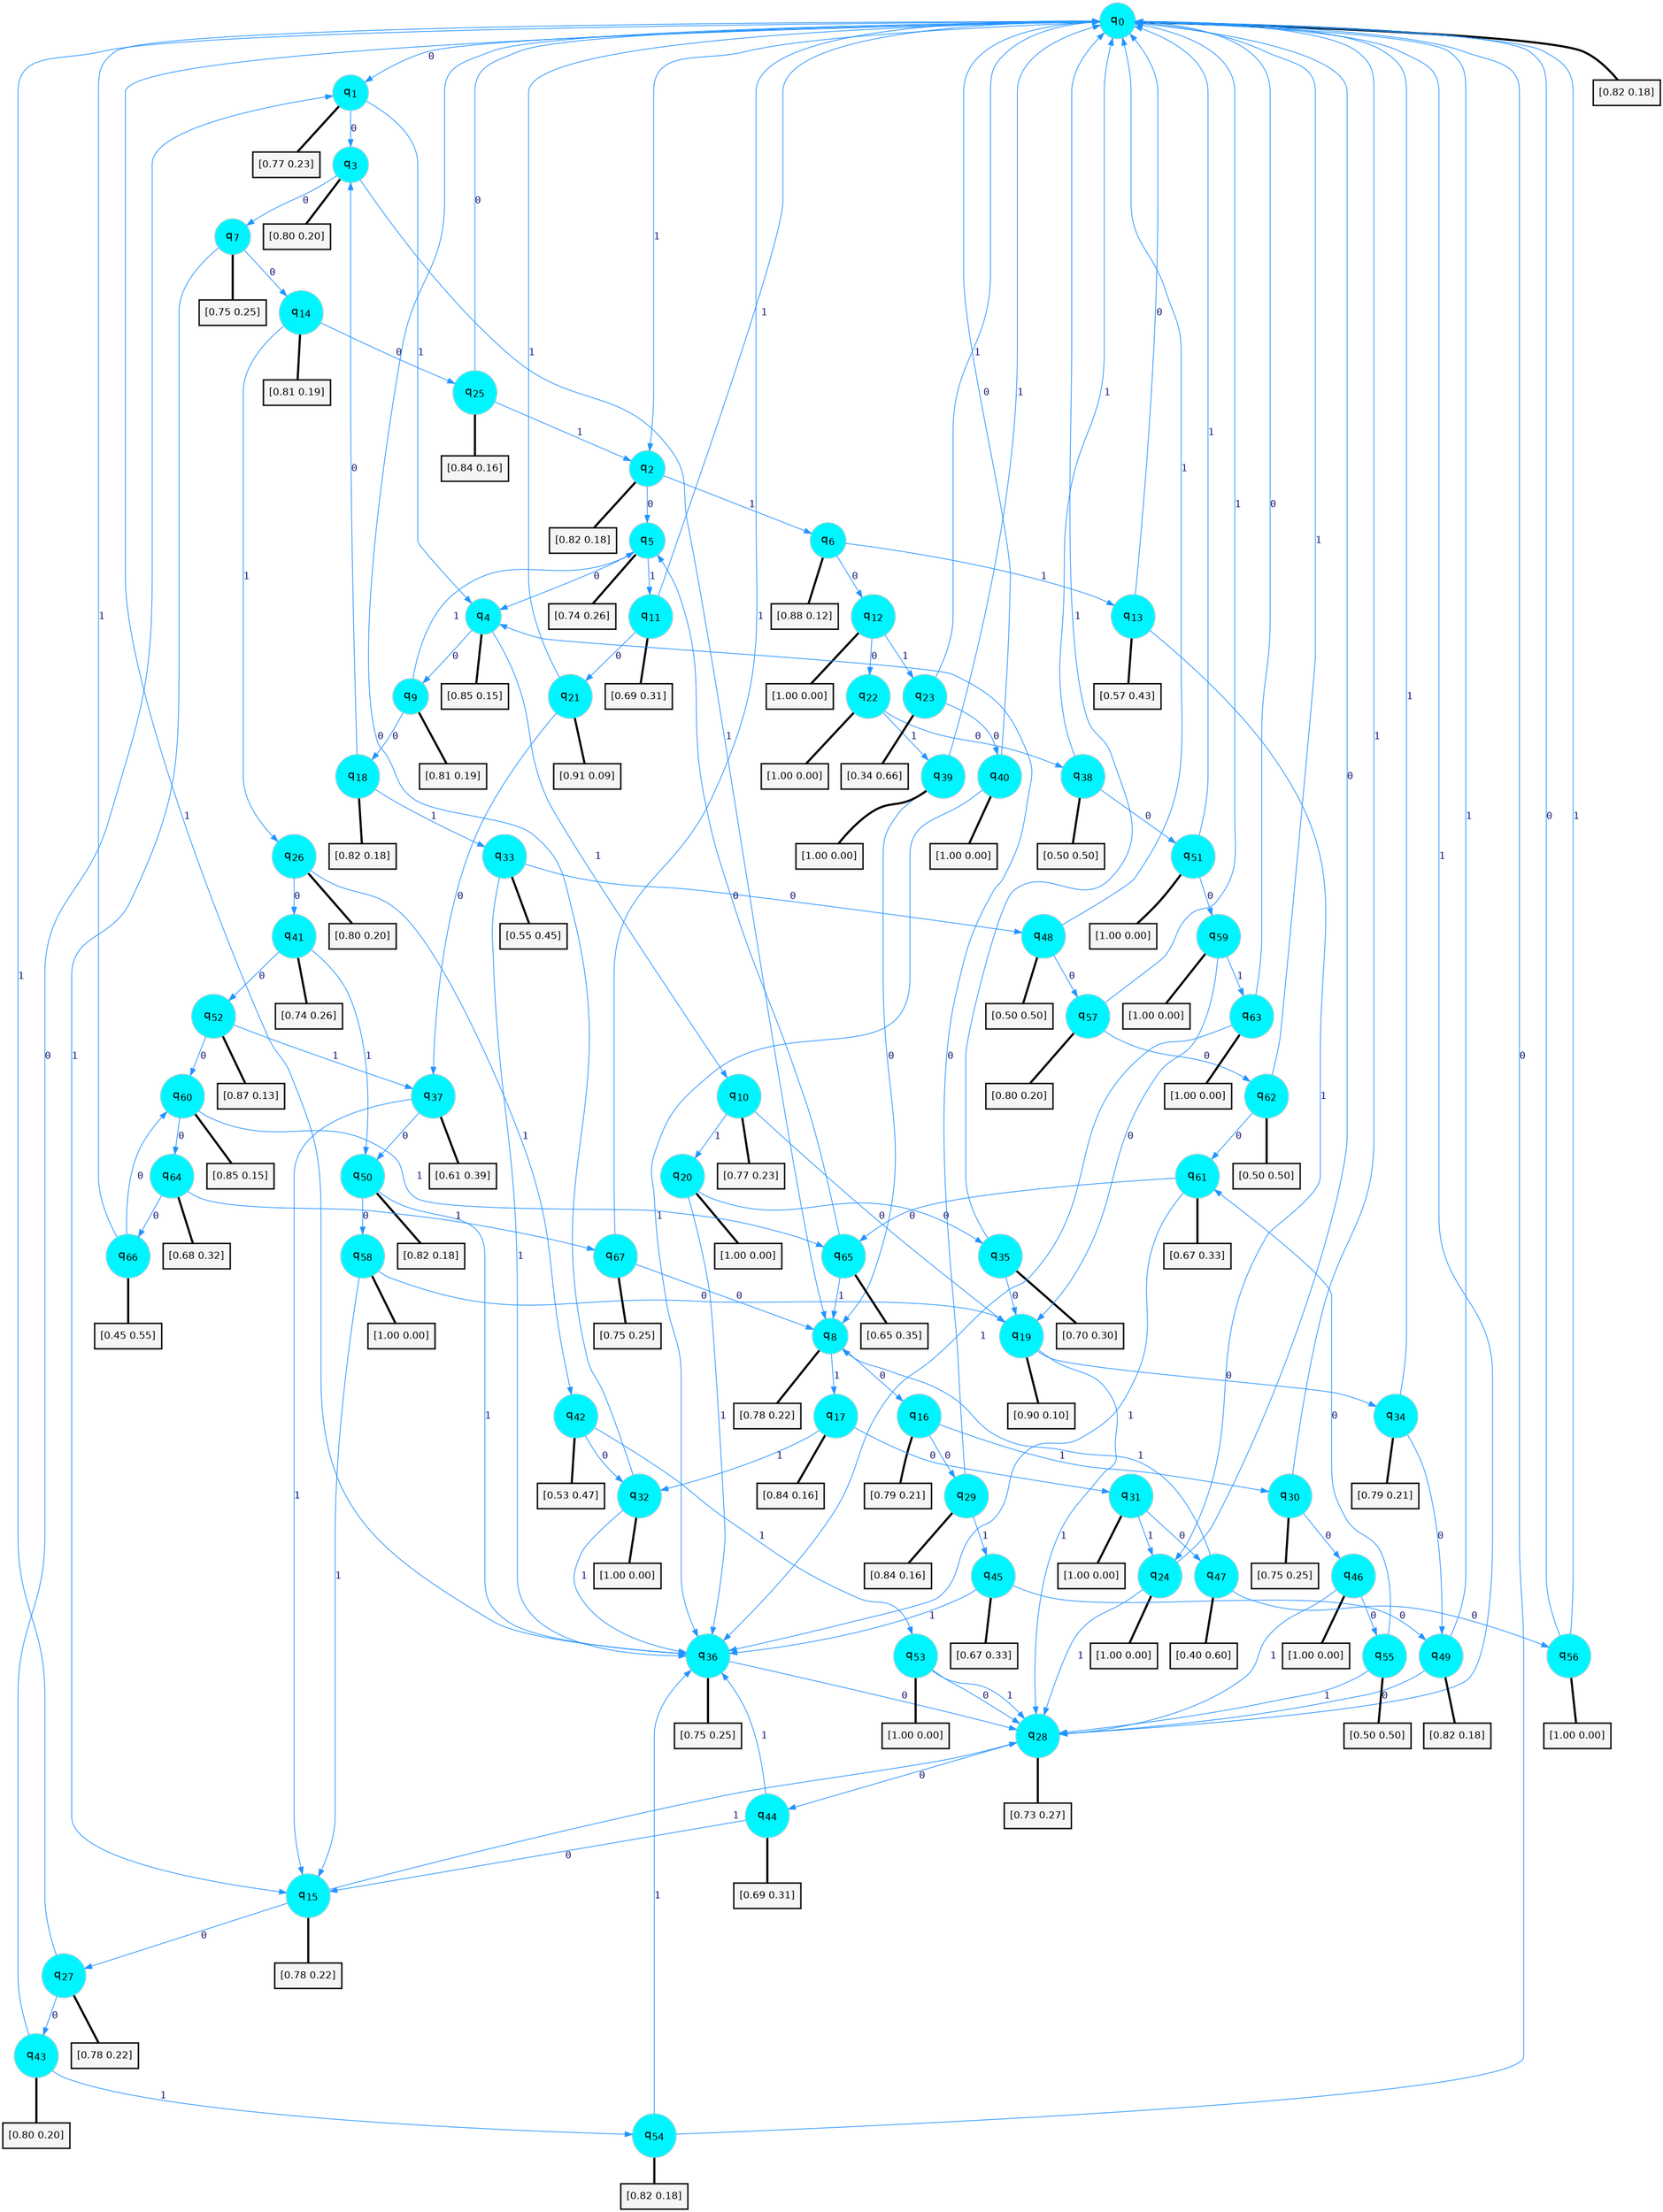 digraph G {
graph [
bgcolor=transparent, dpi=300, rankdir=TD, size="40,25"];
node [
color=gray, fillcolor=turquoise1, fontcolor=black, fontname=Helvetica, fontsize=16, fontweight=bold, shape=circle, style=filled];
edge [
arrowsize=1, color=dodgerblue1, fontcolor=midnightblue, fontname=courier, fontweight=bold, penwidth=1, style=solid, weight=20];
0[label=<q<SUB>0</SUB>>];
1[label=<q<SUB>1</SUB>>];
2[label=<q<SUB>2</SUB>>];
3[label=<q<SUB>3</SUB>>];
4[label=<q<SUB>4</SUB>>];
5[label=<q<SUB>5</SUB>>];
6[label=<q<SUB>6</SUB>>];
7[label=<q<SUB>7</SUB>>];
8[label=<q<SUB>8</SUB>>];
9[label=<q<SUB>9</SUB>>];
10[label=<q<SUB>10</SUB>>];
11[label=<q<SUB>11</SUB>>];
12[label=<q<SUB>12</SUB>>];
13[label=<q<SUB>13</SUB>>];
14[label=<q<SUB>14</SUB>>];
15[label=<q<SUB>15</SUB>>];
16[label=<q<SUB>16</SUB>>];
17[label=<q<SUB>17</SUB>>];
18[label=<q<SUB>18</SUB>>];
19[label=<q<SUB>19</SUB>>];
20[label=<q<SUB>20</SUB>>];
21[label=<q<SUB>21</SUB>>];
22[label=<q<SUB>22</SUB>>];
23[label=<q<SUB>23</SUB>>];
24[label=<q<SUB>24</SUB>>];
25[label=<q<SUB>25</SUB>>];
26[label=<q<SUB>26</SUB>>];
27[label=<q<SUB>27</SUB>>];
28[label=<q<SUB>28</SUB>>];
29[label=<q<SUB>29</SUB>>];
30[label=<q<SUB>30</SUB>>];
31[label=<q<SUB>31</SUB>>];
32[label=<q<SUB>32</SUB>>];
33[label=<q<SUB>33</SUB>>];
34[label=<q<SUB>34</SUB>>];
35[label=<q<SUB>35</SUB>>];
36[label=<q<SUB>36</SUB>>];
37[label=<q<SUB>37</SUB>>];
38[label=<q<SUB>38</SUB>>];
39[label=<q<SUB>39</SUB>>];
40[label=<q<SUB>40</SUB>>];
41[label=<q<SUB>41</SUB>>];
42[label=<q<SUB>42</SUB>>];
43[label=<q<SUB>43</SUB>>];
44[label=<q<SUB>44</SUB>>];
45[label=<q<SUB>45</SUB>>];
46[label=<q<SUB>46</SUB>>];
47[label=<q<SUB>47</SUB>>];
48[label=<q<SUB>48</SUB>>];
49[label=<q<SUB>49</SUB>>];
50[label=<q<SUB>50</SUB>>];
51[label=<q<SUB>51</SUB>>];
52[label=<q<SUB>52</SUB>>];
53[label=<q<SUB>53</SUB>>];
54[label=<q<SUB>54</SUB>>];
55[label=<q<SUB>55</SUB>>];
56[label=<q<SUB>56</SUB>>];
57[label=<q<SUB>57</SUB>>];
58[label=<q<SUB>58</SUB>>];
59[label=<q<SUB>59</SUB>>];
60[label=<q<SUB>60</SUB>>];
61[label=<q<SUB>61</SUB>>];
62[label=<q<SUB>62</SUB>>];
63[label=<q<SUB>63</SUB>>];
64[label=<q<SUB>64</SUB>>];
65[label=<q<SUB>65</SUB>>];
66[label=<q<SUB>66</SUB>>];
67[label=<q<SUB>67</SUB>>];
68[label="[0.82 0.18]", shape=box,fontcolor=black, fontname=Helvetica, fontsize=14, penwidth=2, fillcolor=whitesmoke,color=black];
69[label="[0.77 0.23]", shape=box,fontcolor=black, fontname=Helvetica, fontsize=14, penwidth=2, fillcolor=whitesmoke,color=black];
70[label="[0.82 0.18]", shape=box,fontcolor=black, fontname=Helvetica, fontsize=14, penwidth=2, fillcolor=whitesmoke,color=black];
71[label="[0.80 0.20]", shape=box,fontcolor=black, fontname=Helvetica, fontsize=14, penwidth=2, fillcolor=whitesmoke,color=black];
72[label="[0.85 0.15]", shape=box,fontcolor=black, fontname=Helvetica, fontsize=14, penwidth=2, fillcolor=whitesmoke,color=black];
73[label="[0.74 0.26]", shape=box,fontcolor=black, fontname=Helvetica, fontsize=14, penwidth=2, fillcolor=whitesmoke,color=black];
74[label="[0.88 0.12]", shape=box,fontcolor=black, fontname=Helvetica, fontsize=14, penwidth=2, fillcolor=whitesmoke,color=black];
75[label="[0.75 0.25]", shape=box,fontcolor=black, fontname=Helvetica, fontsize=14, penwidth=2, fillcolor=whitesmoke,color=black];
76[label="[0.78 0.22]", shape=box,fontcolor=black, fontname=Helvetica, fontsize=14, penwidth=2, fillcolor=whitesmoke,color=black];
77[label="[0.81 0.19]", shape=box,fontcolor=black, fontname=Helvetica, fontsize=14, penwidth=2, fillcolor=whitesmoke,color=black];
78[label="[0.77 0.23]", shape=box,fontcolor=black, fontname=Helvetica, fontsize=14, penwidth=2, fillcolor=whitesmoke,color=black];
79[label="[0.69 0.31]", shape=box,fontcolor=black, fontname=Helvetica, fontsize=14, penwidth=2, fillcolor=whitesmoke,color=black];
80[label="[1.00 0.00]", shape=box,fontcolor=black, fontname=Helvetica, fontsize=14, penwidth=2, fillcolor=whitesmoke,color=black];
81[label="[0.57 0.43]", shape=box,fontcolor=black, fontname=Helvetica, fontsize=14, penwidth=2, fillcolor=whitesmoke,color=black];
82[label="[0.81 0.19]", shape=box,fontcolor=black, fontname=Helvetica, fontsize=14, penwidth=2, fillcolor=whitesmoke,color=black];
83[label="[0.78 0.22]", shape=box,fontcolor=black, fontname=Helvetica, fontsize=14, penwidth=2, fillcolor=whitesmoke,color=black];
84[label="[0.79 0.21]", shape=box,fontcolor=black, fontname=Helvetica, fontsize=14, penwidth=2, fillcolor=whitesmoke,color=black];
85[label="[0.84 0.16]", shape=box,fontcolor=black, fontname=Helvetica, fontsize=14, penwidth=2, fillcolor=whitesmoke,color=black];
86[label="[0.82 0.18]", shape=box,fontcolor=black, fontname=Helvetica, fontsize=14, penwidth=2, fillcolor=whitesmoke,color=black];
87[label="[0.90 0.10]", shape=box,fontcolor=black, fontname=Helvetica, fontsize=14, penwidth=2, fillcolor=whitesmoke,color=black];
88[label="[1.00 0.00]", shape=box,fontcolor=black, fontname=Helvetica, fontsize=14, penwidth=2, fillcolor=whitesmoke,color=black];
89[label="[0.91 0.09]", shape=box,fontcolor=black, fontname=Helvetica, fontsize=14, penwidth=2, fillcolor=whitesmoke,color=black];
90[label="[1.00 0.00]", shape=box,fontcolor=black, fontname=Helvetica, fontsize=14, penwidth=2, fillcolor=whitesmoke,color=black];
91[label="[0.34 0.66]", shape=box,fontcolor=black, fontname=Helvetica, fontsize=14, penwidth=2, fillcolor=whitesmoke,color=black];
92[label="[1.00 0.00]", shape=box,fontcolor=black, fontname=Helvetica, fontsize=14, penwidth=2, fillcolor=whitesmoke,color=black];
93[label="[0.84 0.16]", shape=box,fontcolor=black, fontname=Helvetica, fontsize=14, penwidth=2, fillcolor=whitesmoke,color=black];
94[label="[0.80 0.20]", shape=box,fontcolor=black, fontname=Helvetica, fontsize=14, penwidth=2, fillcolor=whitesmoke,color=black];
95[label="[0.78 0.22]", shape=box,fontcolor=black, fontname=Helvetica, fontsize=14, penwidth=2, fillcolor=whitesmoke,color=black];
96[label="[0.73 0.27]", shape=box,fontcolor=black, fontname=Helvetica, fontsize=14, penwidth=2, fillcolor=whitesmoke,color=black];
97[label="[0.84 0.16]", shape=box,fontcolor=black, fontname=Helvetica, fontsize=14, penwidth=2, fillcolor=whitesmoke,color=black];
98[label="[0.75 0.25]", shape=box,fontcolor=black, fontname=Helvetica, fontsize=14, penwidth=2, fillcolor=whitesmoke,color=black];
99[label="[1.00 0.00]", shape=box,fontcolor=black, fontname=Helvetica, fontsize=14, penwidth=2, fillcolor=whitesmoke,color=black];
100[label="[1.00 0.00]", shape=box,fontcolor=black, fontname=Helvetica, fontsize=14, penwidth=2, fillcolor=whitesmoke,color=black];
101[label="[0.55 0.45]", shape=box,fontcolor=black, fontname=Helvetica, fontsize=14, penwidth=2, fillcolor=whitesmoke,color=black];
102[label="[0.79 0.21]", shape=box,fontcolor=black, fontname=Helvetica, fontsize=14, penwidth=2, fillcolor=whitesmoke,color=black];
103[label="[0.70 0.30]", shape=box,fontcolor=black, fontname=Helvetica, fontsize=14, penwidth=2, fillcolor=whitesmoke,color=black];
104[label="[0.75 0.25]", shape=box,fontcolor=black, fontname=Helvetica, fontsize=14, penwidth=2, fillcolor=whitesmoke,color=black];
105[label="[0.61 0.39]", shape=box,fontcolor=black, fontname=Helvetica, fontsize=14, penwidth=2, fillcolor=whitesmoke,color=black];
106[label="[0.50 0.50]", shape=box,fontcolor=black, fontname=Helvetica, fontsize=14, penwidth=2, fillcolor=whitesmoke,color=black];
107[label="[1.00 0.00]", shape=box,fontcolor=black, fontname=Helvetica, fontsize=14, penwidth=2, fillcolor=whitesmoke,color=black];
108[label="[1.00 0.00]", shape=box,fontcolor=black, fontname=Helvetica, fontsize=14, penwidth=2, fillcolor=whitesmoke,color=black];
109[label="[0.74 0.26]", shape=box,fontcolor=black, fontname=Helvetica, fontsize=14, penwidth=2, fillcolor=whitesmoke,color=black];
110[label="[0.53 0.47]", shape=box,fontcolor=black, fontname=Helvetica, fontsize=14, penwidth=2, fillcolor=whitesmoke,color=black];
111[label="[0.80 0.20]", shape=box,fontcolor=black, fontname=Helvetica, fontsize=14, penwidth=2, fillcolor=whitesmoke,color=black];
112[label="[0.69 0.31]", shape=box,fontcolor=black, fontname=Helvetica, fontsize=14, penwidth=2, fillcolor=whitesmoke,color=black];
113[label="[0.67 0.33]", shape=box,fontcolor=black, fontname=Helvetica, fontsize=14, penwidth=2, fillcolor=whitesmoke,color=black];
114[label="[1.00 0.00]", shape=box,fontcolor=black, fontname=Helvetica, fontsize=14, penwidth=2, fillcolor=whitesmoke,color=black];
115[label="[0.40 0.60]", shape=box,fontcolor=black, fontname=Helvetica, fontsize=14, penwidth=2, fillcolor=whitesmoke,color=black];
116[label="[0.50 0.50]", shape=box,fontcolor=black, fontname=Helvetica, fontsize=14, penwidth=2, fillcolor=whitesmoke,color=black];
117[label="[0.82 0.18]", shape=box,fontcolor=black, fontname=Helvetica, fontsize=14, penwidth=2, fillcolor=whitesmoke,color=black];
118[label="[0.82 0.18]", shape=box,fontcolor=black, fontname=Helvetica, fontsize=14, penwidth=2, fillcolor=whitesmoke,color=black];
119[label="[1.00 0.00]", shape=box,fontcolor=black, fontname=Helvetica, fontsize=14, penwidth=2, fillcolor=whitesmoke,color=black];
120[label="[0.87 0.13]", shape=box,fontcolor=black, fontname=Helvetica, fontsize=14, penwidth=2, fillcolor=whitesmoke,color=black];
121[label="[1.00 0.00]", shape=box,fontcolor=black, fontname=Helvetica, fontsize=14, penwidth=2, fillcolor=whitesmoke,color=black];
122[label="[0.82 0.18]", shape=box,fontcolor=black, fontname=Helvetica, fontsize=14, penwidth=2, fillcolor=whitesmoke,color=black];
123[label="[0.50 0.50]", shape=box,fontcolor=black, fontname=Helvetica, fontsize=14, penwidth=2, fillcolor=whitesmoke,color=black];
124[label="[1.00 0.00]", shape=box,fontcolor=black, fontname=Helvetica, fontsize=14, penwidth=2, fillcolor=whitesmoke,color=black];
125[label="[0.80 0.20]", shape=box,fontcolor=black, fontname=Helvetica, fontsize=14, penwidth=2, fillcolor=whitesmoke,color=black];
126[label="[1.00 0.00]", shape=box,fontcolor=black, fontname=Helvetica, fontsize=14, penwidth=2, fillcolor=whitesmoke,color=black];
127[label="[1.00 0.00]", shape=box,fontcolor=black, fontname=Helvetica, fontsize=14, penwidth=2, fillcolor=whitesmoke,color=black];
128[label="[0.85 0.15]", shape=box,fontcolor=black, fontname=Helvetica, fontsize=14, penwidth=2, fillcolor=whitesmoke,color=black];
129[label="[0.67 0.33]", shape=box,fontcolor=black, fontname=Helvetica, fontsize=14, penwidth=2, fillcolor=whitesmoke,color=black];
130[label="[0.50 0.50]", shape=box,fontcolor=black, fontname=Helvetica, fontsize=14, penwidth=2, fillcolor=whitesmoke,color=black];
131[label="[1.00 0.00]", shape=box,fontcolor=black, fontname=Helvetica, fontsize=14, penwidth=2, fillcolor=whitesmoke,color=black];
132[label="[0.68 0.32]", shape=box,fontcolor=black, fontname=Helvetica, fontsize=14, penwidth=2, fillcolor=whitesmoke,color=black];
133[label="[0.65 0.35]", shape=box,fontcolor=black, fontname=Helvetica, fontsize=14, penwidth=2, fillcolor=whitesmoke,color=black];
134[label="[0.45 0.55]", shape=box,fontcolor=black, fontname=Helvetica, fontsize=14, penwidth=2, fillcolor=whitesmoke,color=black];
135[label="[0.75 0.25]", shape=box,fontcolor=black, fontname=Helvetica, fontsize=14, penwidth=2, fillcolor=whitesmoke,color=black];
0->1 [label=0];
0->2 [label=1];
0->68 [arrowhead=none, penwidth=3,color=black];
1->3 [label=0];
1->4 [label=1];
1->69 [arrowhead=none, penwidth=3,color=black];
2->5 [label=0];
2->6 [label=1];
2->70 [arrowhead=none, penwidth=3,color=black];
3->7 [label=0];
3->8 [label=1];
3->71 [arrowhead=none, penwidth=3,color=black];
4->9 [label=0];
4->10 [label=1];
4->72 [arrowhead=none, penwidth=3,color=black];
5->4 [label=0];
5->11 [label=1];
5->73 [arrowhead=none, penwidth=3,color=black];
6->12 [label=0];
6->13 [label=1];
6->74 [arrowhead=none, penwidth=3,color=black];
7->14 [label=0];
7->15 [label=1];
7->75 [arrowhead=none, penwidth=3,color=black];
8->16 [label=0];
8->17 [label=1];
8->76 [arrowhead=none, penwidth=3,color=black];
9->18 [label=0];
9->5 [label=1];
9->77 [arrowhead=none, penwidth=3,color=black];
10->19 [label=0];
10->20 [label=1];
10->78 [arrowhead=none, penwidth=3,color=black];
11->21 [label=0];
11->0 [label=1];
11->79 [arrowhead=none, penwidth=3,color=black];
12->22 [label=0];
12->23 [label=1];
12->80 [arrowhead=none, penwidth=3,color=black];
13->0 [label=0];
13->24 [label=1];
13->81 [arrowhead=none, penwidth=3,color=black];
14->25 [label=0];
14->26 [label=1];
14->82 [arrowhead=none, penwidth=3,color=black];
15->27 [label=0];
15->28 [label=1];
15->83 [arrowhead=none, penwidth=3,color=black];
16->29 [label=0];
16->30 [label=1];
16->84 [arrowhead=none, penwidth=3,color=black];
17->31 [label=0];
17->32 [label=1];
17->85 [arrowhead=none, penwidth=3,color=black];
18->3 [label=0];
18->33 [label=1];
18->86 [arrowhead=none, penwidth=3,color=black];
19->34 [label=0];
19->28 [label=1];
19->87 [arrowhead=none, penwidth=3,color=black];
20->35 [label=0];
20->36 [label=1];
20->88 [arrowhead=none, penwidth=3,color=black];
21->37 [label=0];
21->0 [label=1];
21->89 [arrowhead=none, penwidth=3,color=black];
22->38 [label=0];
22->39 [label=1];
22->90 [arrowhead=none, penwidth=3,color=black];
23->40 [label=0];
23->0 [label=1];
23->91 [arrowhead=none, penwidth=3,color=black];
24->0 [label=0];
24->28 [label=1];
24->92 [arrowhead=none, penwidth=3,color=black];
25->0 [label=0];
25->2 [label=1];
25->93 [arrowhead=none, penwidth=3,color=black];
26->41 [label=0];
26->42 [label=1];
26->94 [arrowhead=none, penwidth=3,color=black];
27->43 [label=0];
27->0 [label=1];
27->95 [arrowhead=none, penwidth=3,color=black];
28->44 [label=0];
28->0 [label=1];
28->96 [arrowhead=none, penwidth=3,color=black];
29->4 [label=0];
29->45 [label=1];
29->97 [arrowhead=none, penwidth=3,color=black];
30->46 [label=0];
30->0 [label=1];
30->98 [arrowhead=none, penwidth=3,color=black];
31->47 [label=0];
31->24 [label=1];
31->99 [arrowhead=none, penwidth=3,color=black];
32->0 [label=0];
32->36 [label=1];
32->100 [arrowhead=none, penwidth=3,color=black];
33->48 [label=0];
33->36 [label=1];
33->101 [arrowhead=none, penwidth=3,color=black];
34->49 [label=0];
34->0 [label=1];
34->102 [arrowhead=none, penwidth=3,color=black];
35->19 [label=0];
35->0 [label=1];
35->103 [arrowhead=none, penwidth=3,color=black];
36->28 [label=0];
36->0 [label=1];
36->104 [arrowhead=none, penwidth=3,color=black];
37->50 [label=0];
37->15 [label=1];
37->105 [arrowhead=none, penwidth=3,color=black];
38->51 [label=0];
38->0 [label=1];
38->106 [arrowhead=none, penwidth=3,color=black];
39->8 [label=0];
39->0 [label=1];
39->107 [arrowhead=none, penwidth=3,color=black];
40->0 [label=0];
40->36 [label=1];
40->108 [arrowhead=none, penwidth=3,color=black];
41->52 [label=0];
41->50 [label=1];
41->109 [arrowhead=none, penwidth=3,color=black];
42->32 [label=0];
42->53 [label=1];
42->110 [arrowhead=none, penwidth=3,color=black];
43->1 [label=0];
43->54 [label=1];
43->111 [arrowhead=none, penwidth=3,color=black];
44->15 [label=0];
44->36 [label=1];
44->112 [arrowhead=none, penwidth=3,color=black];
45->49 [label=0];
45->36 [label=1];
45->113 [arrowhead=none, penwidth=3,color=black];
46->55 [label=0];
46->28 [label=1];
46->114 [arrowhead=none, penwidth=3,color=black];
47->56 [label=0];
47->8 [label=1];
47->115 [arrowhead=none, penwidth=3,color=black];
48->57 [label=0];
48->0 [label=1];
48->116 [arrowhead=none, penwidth=3,color=black];
49->28 [label=0];
49->0 [label=1];
49->117 [arrowhead=none, penwidth=3,color=black];
50->58 [label=0];
50->36 [label=1];
50->118 [arrowhead=none, penwidth=3,color=black];
51->59 [label=0];
51->0 [label=1];
51->119 [arrowhead=none, penwidth=3,color=black];
52->60 [label=0];
52->37 [label=1];
52->120 [arrowhead=none, penwidth=3,color=black];
53->28 [label=0];
53->28 [label=1];
53->121 [arrowhead=none, penwidth=3,color=black];
54->0 [label=0];
54->36 [label=1];
54->122 [arrowhead=none, penwidth=3,color=black];
55->61 [label=0];
55->28 [label=1];
55->123 [arrowhead=none, penwidth=3,color=black];
56->0 [label=0];
56->0 [label=1];
56->124 [arrowhead=none, penwidth=3,color=black];
57->62 [label=0];
57->0 [label=1];
57->125 [arrowhead=none, penwidth=3,color=black];
58->19 [label=0];
58->15 [label=1];
58->126 [arrowhead=none, penwidth=3,color=black];
59->19 [label=0];
59->63 [label=1];
59->127 [arrowhead=none, penwidth=3,color=black];
60->64 [label=0];
60->65 [label=1];
60->128 [arrowhead=none, penwidth=3,color=black];
61->65 [label=0];
61->36 [label=1];
61->129 [arrowhead=none, penwidth=3,color=black];
62->61 [label=0];
62->0 [label=1];
62->130 [arrowhead=none, penwidth=3,color=black];
63->0 [label=0];
63->36 [label=1];
63->131 [arrowhead=none, penwidth=3,color=black];
64->66 [label=0];
64->67 [label=1];
64->132 [arrowhead=none, penwidth=3,color=black];
65->5 [label=0];
65->8 [label=1];
65->133 [arrowhead=none, penwidth=3,color=black];
66->60 [label=0];
66->0 [label=1];
66->134 [arrowhead=none, penwidth=3,color=black];
67->8 [label=0];
67->0 [label=1];
67->135 [arrowhead=none, penwidth=3,color=black];
}
